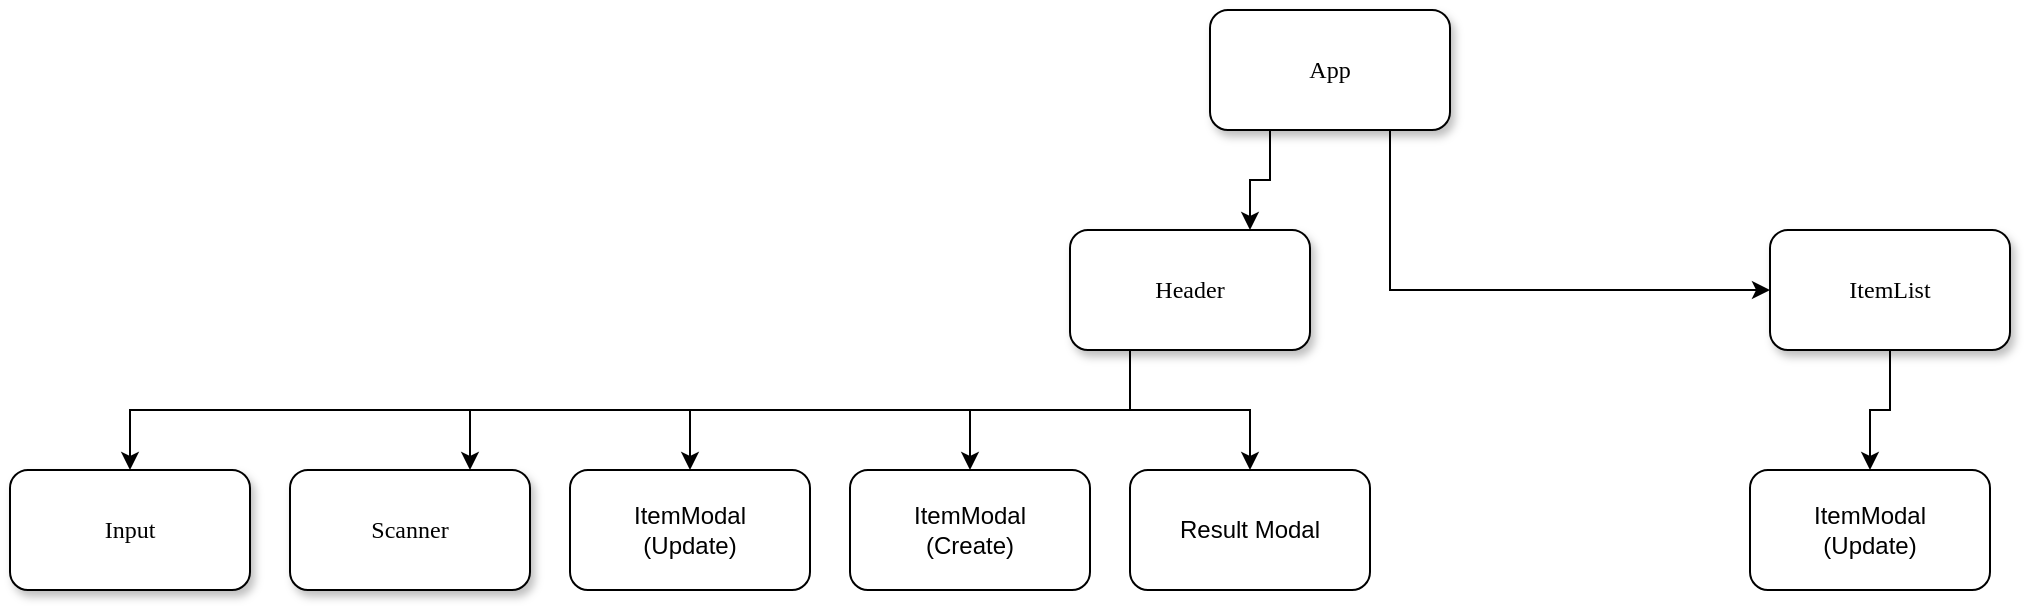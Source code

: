 <mxfile version="12.9.14" type="device"><diagram name="Page-1" id="10a91c8b-09ff-31b1-d368-03940ed4cc9e"><mxGraphModel dx="1351" dy="840" grid="1" gridSize="10" guides="1" tooltips="1" connect="1" arrows="1" fold="1" page="1" pageScale="1" pageWidth="1100" pageHeight="850" background="#ffffff" math="0" shadow="0"><root><mxCell id="0"/><mxCell id="1" parent="0"/><mxCell id="T8mr5mYAvkWm67vHGZUd-7" style="edgeStyle=orthogonalEdgeStyle;rounded=0;orthogonalLoop=1;jettySize=auto;html=0;exitX=0.75;exitY=1;exitDx=0;exitDy=0;shadow=0;strokeColor=#000000;" edge="1" parent="1" source="62893188c0fa7362-1" target="62893188c0fa7362-3"><mxGeometry relative="1" as="geometry"><Array as="points"><mxPoint x="700" y="150"/><mxPoint x="700" y="150"/></Array></mxGeometry></mxCell><mxCell id="T8mr5mYAvkWm67vHGZUd-10" style="edgeStyle=orthogonalEdgeStyle;rounded=0;orthogonalLoop=1;jettySize=auto;html=0;exitX=0.25;exitY=1;exitDx=0;exitDy=0;entryX=0.75;entryY=0;entryDx=0;entryDy=0;shadow=0;strokeColor=#000000;" edge="1" parent="1" source="62893188c0fa7362-1" target="62893188c0fa7362-2"><mxGeometry relative="1" as="geometry"/></mxCell><mxCell id="62893188c0fa7362-1" value="App" style="whiteSpace=wrap;html=1;rounded=1;shadow=1;labelBackgroundColor=none;strokeWidth=1;fontFamily=Verdana;fontSize=12;align=center;" parent="1" vertex="1"><mxGeometry x="610" y="50" width="120" height="60" as="geometry"/></mxCell><mxCell id="T8mr5mYAvkWm67vHGZUd-4" style="edgeStyle=orthogonalEdgeStyle;rounded=0;orthogonalLoop=1;jettySize=auto;html=0;exitX=0.25;exitY=1;exitDx=0;exitDy=0;entryX=0.75;entryY=0;entryDx=0;entryDy=0;shadow=0;strokeColor=#000000;" edge="1" parent="1" source="62893188c0fa7362-2" target="62893188c0fa7362-8"><mxGeometry relative="1" as="geometry"/></mxCell><mxCell id="T8mr5mYAvkWm67vHGZUd-16" style="edgeStyle=orthogonalEdgeStyle;rounded=0;orthogonalLoop=1;jettySize=auto;html=0;exitX=0.25;exitY=1;exitDx=0;exitDy=0;entryX=0.5;entryY=0;entryDx=0;entryDy=0;shadow=0;strokeColor=#000000;" edge="1" parent="1" source="62893188c0fa7362-2" target="T8mr5mYAvkWm67vHGZUd-13"><mxGeometry relative="1" as="geometry"><Array as="points"><mxPoint x="570" y="250"/><mxPoint x="70" y="250"/></Array></mxGeometry></mxCell><mxCell id="T8mr5mYAvkWm67vHGZUd-26" style="edgeStyle=orthogonalEdgeStyle;rounded=0;orthogonalLoop=1;jettySize=auto;html=0;exitX=0.25;exitY=1;exitDx=0;exitDy=0;entryX=0.5;entryY=0;entryDx=0;entryDy=0;shadow=0;strokeColor=#000000;" edge="1" parent="1" source="62893188c0fa7362-2" target="T8mr5mYAvkWm67vHGZUd-21"><mxGeometry relative="1" as="geometry"/></mxCell><mxCell id="T8mr5mYAvkWm67vHGZUd-37" style="edgeStyle=orthogonalEdgeStyle;rounded=0;orthogonalLoop=1;jettySize=auto;html=0;exitX=0.25;exitY=1;exitDx=0;exitDy=0;entryX=0.5;entryY=0;entryDx=0;entryDy=0;shadow=0;strokeColor=#000000;" edge="1" parent="1" source="62893188c0fa7362-2" target="T8mr5mYAvkWm67vHGZUd-33"><mxGeometry relative="1" as="geometry"/></mxCell><mxCell id="T8mr5mYAvkWm67vHGZUd-39" style="edgeStyle=orthogonalEdgeStyle;rounded=0;orthogonalLoop=1;jettySize=auto;html=0;exitX=0.25;exitY=1;exitDx=0;exitDy=0;entryX=0.5;entryY=0;entryDx=0;entryDy=0;shadow=0;strokeColor=#000000;" edge="1" parent="1" source="62893188c0fa7362-2" target="T8mr5mYAvkWm67vHGZUd-27"><mxGeometry relative="1" as="geometry"/></mxCell><mxCell id="62893188c0fa7362-2" value="&lt;span&gt;Header&lt;/span&gt;" style="whiteSpace=wrap;html=1;rounded=1;shadow=1;labelBackgroundColor=none;strokeWidth=1;fontFamily=Verdana;fontSize=12;align=center;" parent="1" vertex="1"><mxGeometry x="540" y="160" width="120" height="60" as="geometry"/></mxCell><mxCell id="T8mr5mYAvkWm67vHGZUd-19" style="edgeStyle=orthogonalEdgeStyle;rounded=0;orthogonalLoop=1;jettySize=auto;html=0;exitX=0.5;exitY=1;exitDx=0;exitDy=0;entryX=0.5;entryY=0;entryDx=0;entryDy=0;shadow=0;strokeColor=#000000;" edge="1" parent="1" source="62893188c0fa7362-3" target="T8mr5mYAvkWm67vHGZUd-20"><mxGeometry relative="1" as="geometry"><mxPoint x="740" y="280" as="targetPoint"/></mxGeometry></mxCell><mxCell id="62893188c0fa7362-3" value="&lt;span&gt;ItemList&lt;br&gt;&lt;/span&gt;" style="whiteSpace=wrap;html=1;rounded=1;shadow=1;labelBackgroundColor=none;strokeWidth=1;fontFamily=Verdana;fontSize=12;align=center;" parent="1" vertex="1"><mxGeometry x="890" y="160" width="120" height="60" as="geometry"/></mxCell><mxCell id="62893188c0fa7362-8" value="&lt;span&gt;Scanner&lt;/span&gt;" style="whiteSpace=wrap;html=1;rounded=1;shadow=1;labelBackgroundColor=none;strokeWidth=1;fontFamily=Verdana;fontSize=12;align=center;" parent="1" vertex="1"><mxGeometry x="150" y="280" width="120" height="60" as="geometry"/></mxCell><mxCell id="T8mr5mYAvkWm67vHGZUd-13" value="&lt;span&gt;Input&lt;br&gt;&lt;/span&gt;" style="whiteSpace=wrap;html=1;rounded=1;shadow=1;labelBackgroundColor=none;strokeWidth=1;fontFamily=Verdana;fontSize=12;align=center;" vertex="1" parent="1"><mxGeometry x="10" y="280" width="120" height="60" as="geometry"/></mxCell><mxCell id="T8mr5mYAvkWm67vHGZUd-20" value="ItemModal&lt;br&gt;(Update)" style="rounded=1;whiteSpace=wrap;html=1;" vertex="1" parent="1"><mxGeometry x="880" y="280" width="120" height="60" as="geometry"/></mxCell><mxCell id="T8mr5mYAvkWm67vHGZUd-21" value="ItemModal&lt;br&gt;(Update)" style="rounded=1;whiteSpace=wrap;html=1;" vertex="1" parent="1"><mxGeometry x="290" y="280" width="120" height="60" as="geometry"/></mxCell><mxCell id="T8mr5mYAvkWm67vHGZUd-27" value="Result Modal" style="rounded=1;whiteSpace=wrap;html=1;" vertex="1" parent="1"><mxGeometry x="570" y="280" width="120" height="60" as="geometry"/></mxCell><mxCell id="T8mr5mYAvkWm67vHGZUd-33" value="ItemModal&lt;br&gt;(Create)" style="rounded=1;whiteSpace=wrap;html=1;" vertex="1" parent="1"><mxGeometry x="430" y="280" width="120" height="60" as="geometry"/></mxCell></root></mxGraphModel></diagram></mxfile>